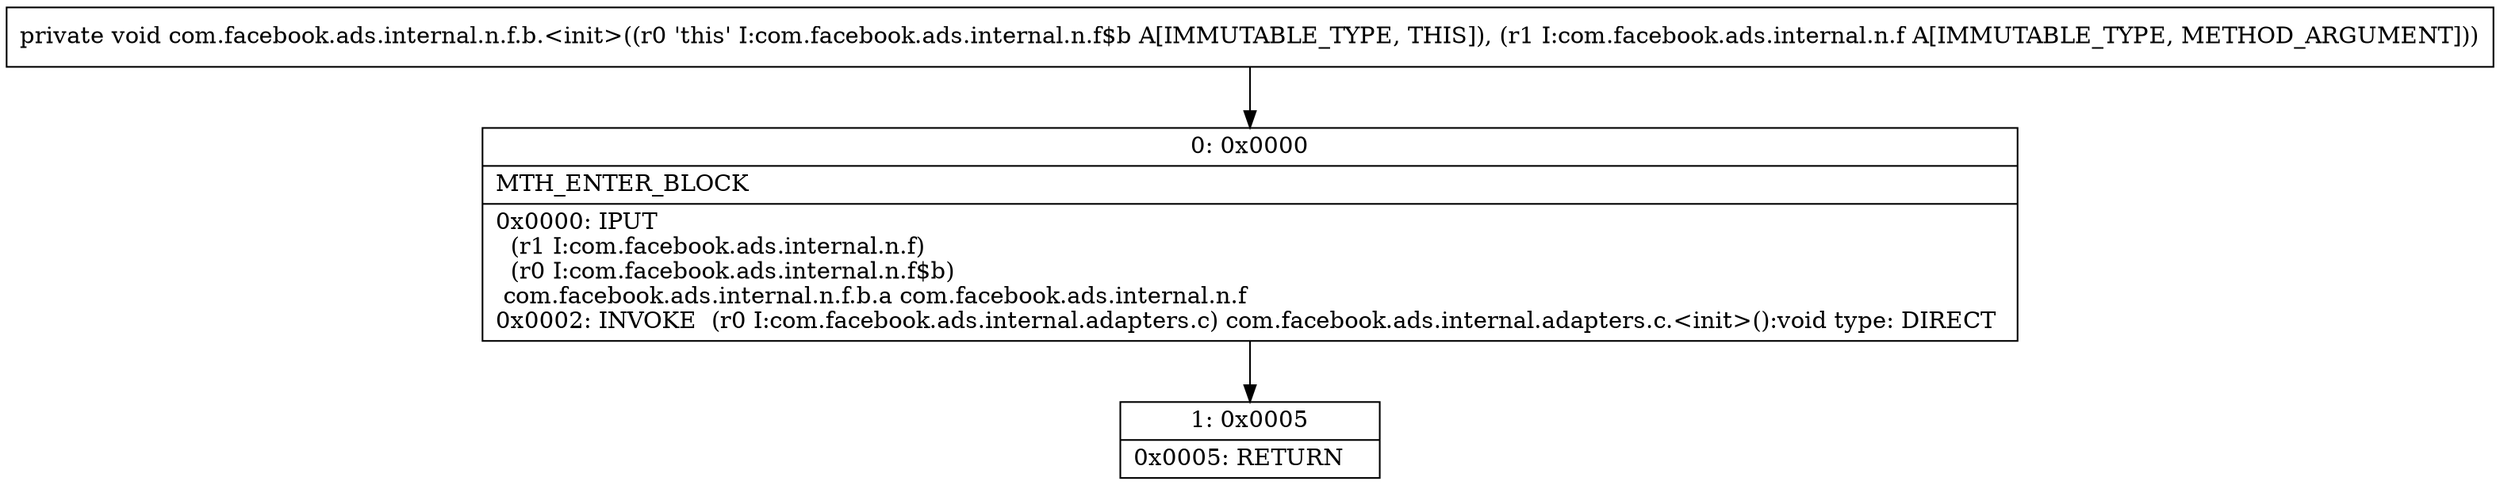 digraph "CFG forcom.facebook.ads.internal.n.f.b.\<init\>(Lcom\/facebook\/ads\/internal\/n\/f;)V" {
Node_0 [shape=record,label="{0\:\ 0x0000|MTH_ENTER_BLOCK\l|0x0000: IPUT  \l  (r1 I:com.facebook.ads.internal.n.f)\l  (r0 I:com.facebook.ads.internal.n.f$b)\l com.facebook.ads.internal.n.f.b.a com.facebook.ads.internal.n.f \l0x0002: INVOKE  (r0 I:com.facebook.ads.internal.adapters.c) com.facebook.ads.internal.adapters.c.\<init\>():void type: DIRECT \l}"];
Node_1 [shape=record,label="{1\:\ 0x0005|0x0005: RETURN   \l}"];
MethodNode[shape=record,label="{private void com.facebook.ads.internal.n.f.b.\<init\>((r0 'this' I:com.facebook.ads.internal.n.f$b A[IMMUTABLE_TYPE, THIS]), (r1 I:com.facebook.ads.internal.n.f A[IMMUTABLE_TYPE, METHOD_ARGUMENT])) }"];
MethodNode -> Node_0;
Node_0 -> Node_1;
}

